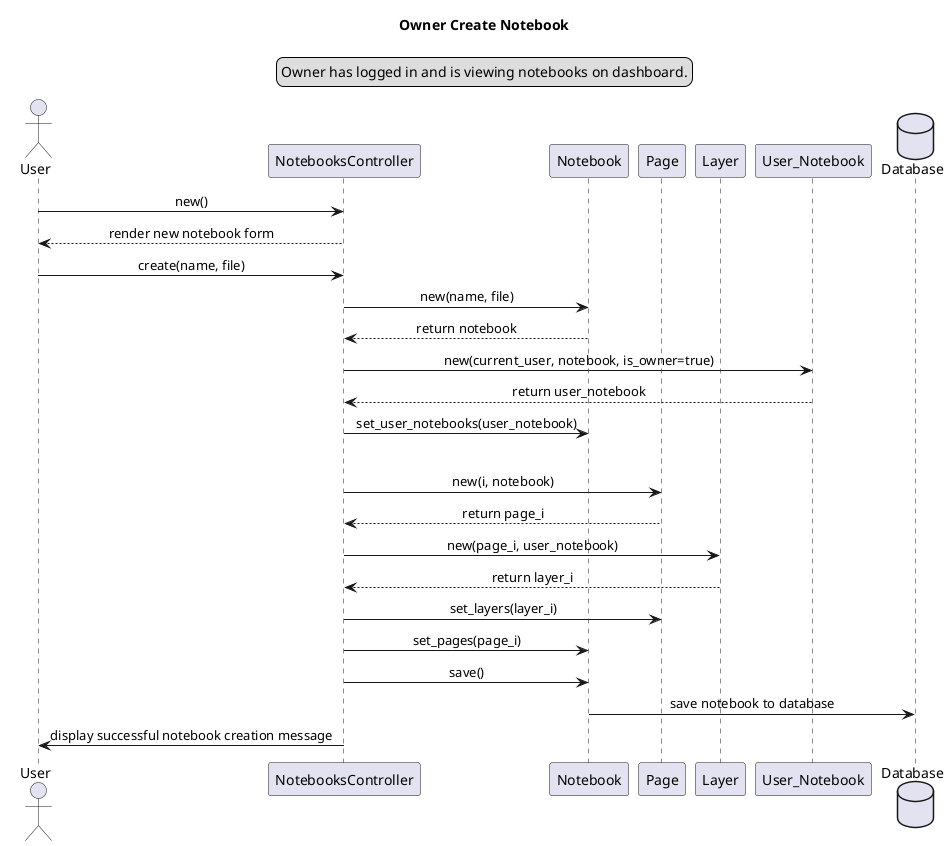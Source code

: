 @startuml Owner Create Notebook
title Owner Create Notebook
skinparam sequenceMessageAlign center

legend top
Owner has logged in and is viewing notebooks on dashboard.
endlegend

actor User as user
participant NotebooksController as nc
participant Notebook as nm
participant Page as pm
participant Layer as lm
participant User_Notebook as unm
database Database as db

user -> nc: new()
user <-- nc : render new notebook form
user -> nc : create(name, file)
nc -> nm : new(name, file)
nc <-- nm : return notebook
nc -> unm : new(current_user, notebook, is_owner=true)
nc <-- unm : return user_notebook
nc -> nm : set_user_notebooks(user_notebook)
loop for each page i in resource file
    nc -> pm : new(i, notebook)
    nc <-- pm : return page_i
    nc -> lm : new(page_i, user_notebook)
    nc <-- lm : return layer_i
    nc -> pm : set_layers(layer_i)
    nc -> nm : set_pages(page_i)
nc -> nm : save()
nm -> db : save notebook to database

user <- nc : display successful notebook creation message

@enduml